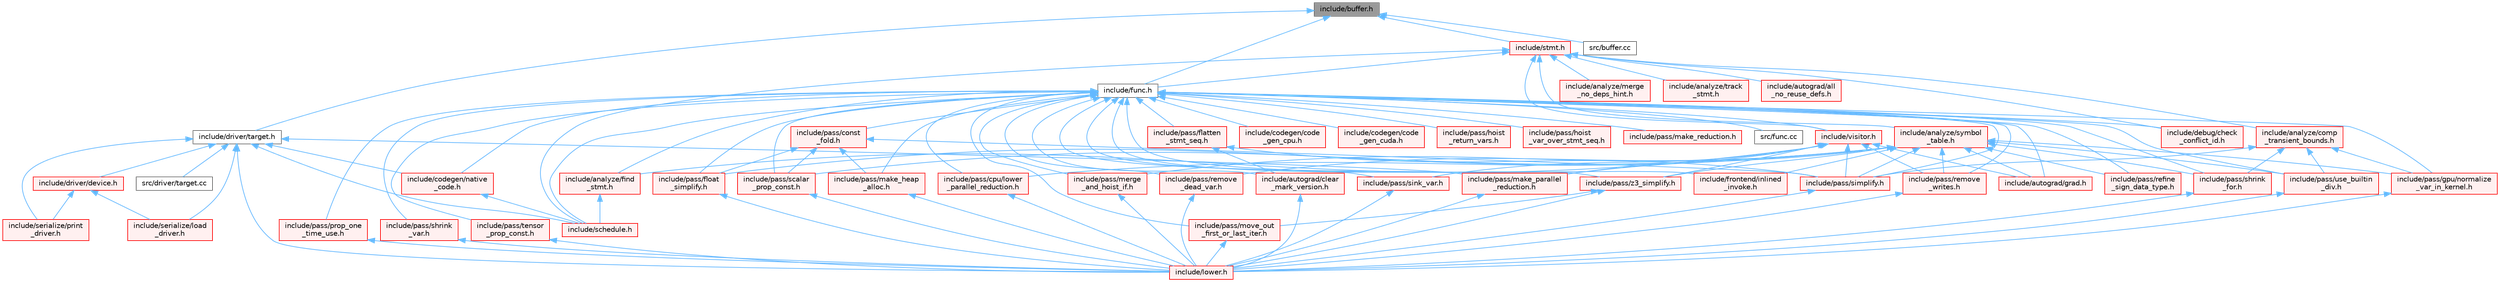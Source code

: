 digraph "include/buffer.h"
{
 // LATEX_PDF_SIZE
  bgcolor="transparent";
  edge [fontname=Helvetica,fontsize=10,labelfontname=Helvetica,labelfontsize=10];
  node [fontname=Helvetica,fontsize=10,shape=box,height=0.2,width=0.4];
  Node1 [label="include/buffer.h",height=0.2,width=0.4,color="gray40", fillcolor="grey60", style="filled", fontcolor="black",tooltip=" "];
  Node1 -> Node2 [dir="back",color="steelblue1",style="solid"];
  Node2 [label="include/driver/target.h",height=0.2,width=0.4,color="grey40", fillcolor="white", style="filled",URL="$target_8h.html",tooltip=" "];
  Node2 -> Node3 [dir="back",color="steelblue1",style="solid"];
  Node3 [label="include/codegen/native\l_code.h",height=0.2,width=0.4,color="red", fillcolor="#FFF0F0", style="filled",URL="$native__code_8h.html",tooltip=" "];
  Node3 -> Node21 [dir="back",color="steelblue1",style="solid"];
  Node21 [label="include/schedule.h",height=0.2,width=0.4,color="red", fillcolor="#FFF0F0", style="filled",URL="$schedule_8h.html",tooltip=" "];
  Node2 -> Node54 [dir="back",color="steelblue1",style="solid"];
  Node54 [label="include/driver/device.h",height=0.2,width=0.4,color="red", fillcolor="#FFF0F0", style="filled",URL="$device_8h.html",tooltip=" "];
  Node54 -> Node184 [dir="back",color="steelblue1",style="solid"];
  Node184 [label="include/serialize/load\l_driver.h",height=0.2,width=0.4,color="red", fillcolor="#FFF0F0", style="filled",URL="$load__driver_8h.html",tooltip=" "];
  Node54 -> Node186 [dir="back",color="steelblue1",style="solid"];
  Node186 [label="include/serialize/print\l_driver.h",height=0.2,width=0.4,color="red", fillcolor="#FFF0F0", style="filled",URL="$print__driver_8h.html",tooltip=" "];
  Node2 -> Node67 [dir="back",color="steelblue1",style="solid"];
  Node67 [label="include/lower.h",height=0.2,width=0.4,color="red", fillcolor="#FFF0F0", style="filled",URL="$lower_8h.html",tooltip=" "];
  Node2 -> Node145 [dir="back",color="steelblue1",style="solid"];
  Node145 [label="include/pass/make_parallel\l_reduction.h",height=0.2,width=0.4,color="red", fillcolor="#FFF0F0", style="filled",URL="$make__parallel__reduction_8h.html",tooltip=" "];
  Node145 -> Node67 [dir="back",color="steelblue1",style="solid"];
  Node2 -> Node21 [dir="back",color="steelblue1",style="solid"];
  Node2 -> Node184 [dir="back",color="steelblue1",style="solid"];
  Node2 -> Node186 [dir="back",color="steelblue1",style="solid"];
  Node2 -> Node191 [dir="back",color="steelblue1",style="solid"];
  Node191 [label="src/driver/target.cc",height=0.2,width=0.4,color="grey40", fillcolor="white", style="filled",URL="$target_8cc.html",tooltip=" "];
  Node1 -> Node56 [dir="back",color="steelblue1",style="solid"];
  Node56 [label="include/func.h",height=0.2,width=0.4,color="grey40", fillcolor="white", style="filled",URL="$func_8h.html",tooltip=" "];
  Node56 -> Node57 [dir="back",color="steelblue1",style="solid"];
  Node57 [label="include/analyze/find\l_stmt.h",height=0.2,width=0.4,color="red", fillcolor="#FFF0F0", style="filled",URL="$find__stmt_8h.html",tooltip=" "];
  Node57 -> Node21 [dir="back",color="steelblue1",style="solid"];
  Node56 -> Node125 [dir="back",color="steelblue1",style="solid"];
  Node125 [label="include/autograd/clear\l_mark_version.h",height=0.2,width=0.4,color="red", fillcolor="#FFF0F0", style="filled",URL="$clear__mark__version_8h.html",tooltip=" "];
  Node125 -> Node67 [dir="back",color="steelblue1",style="solid"];
  Node56 -> Node126 [dir="back",color="steelblue1",style="solid"];
  Node126 [label="include/autograd/grad.h",height=0.2,width=0.4,color="red", fillcolor="#FFF0F0", style="filled",URL="$grad_8h.html",tooltip=" "];
  Node56 -> Node6 [dir="back",color="steelblue1",style="solid"];
  Node6 [label="include/codegen/code\l_gen_cpu.h",height=0.2,width=0.4,color="red", fillcolor="#FFF0F0", style="filled",URL="$code__gen__cpu_8h.html",tooltip=" "];
  Node56 -> Node9 [dir="back",color="steelblue1",style="solid"];
  Node9 [label="include/codegen/code\l_gen_cuda.h",height=0.2,width=0.4,color="red", fillcolor="#FFF0F0", style="filled",URL="$code__gen__cuda_8h.html",tooltip=" "];
  Node56 -> Node3 [dir="back",color="steelblue1",style="solid"];
  Node56 -> Node127 [dir="back",color="steelblue1",style="solid"];
  Node127 [label="include/debug/check\l_conflict_id.h",height=0.2,width=0.4,color="red", fillcolor="#FFF0F0", style="filled",URL="$check__conflict__id_8h.html",tooltip=" "];
  Node56 -> Node129 [dir="back",color="steelblue1",style="solid"];
  Node129 [label="include/frontend/inlined\l_invoke.h",height=0.2,width=0.4,color="red", fillcolor="#FFF0F0", style="filled",URL="$inlined__invoke_8h.html",tooltip=" "];
  Node56 -> Node130 [dir="back",color="steelblue1",style="solid"];
  Node130 [label="include/pass/const\l_fold.h",height=0.2,width=0.4,color="red", fillcolor="#FFF0F0", style="filled",URL="$const__fold_8h.html",tooltip=" "];
  Node130 -> Node132 [dir="back",color="steelblue1",style="solid"];
  Node132 [label="include/pass/float\l_simplify.h",height=0.2,width=0.4,color="red", fillcolor="#FFF0F0", style="filled",URL="$float__simplify_8h.html",tooltip=" "];
  Node132 -> Node67 [dir="back",color="steelblue1",style="solid"];
  Node130 -> Node134 [dir="back",color="steelblue1",style="solid"];
  Node134 [label="include/pass/make_heap\l_alloc.h",height=0.2,width=0.4,color="red", fillcolor="#FFF0F0", style="filled",URL="$make__heap__alloc_8h.html",tooltip=" "];
  Node134 -> Node67 [dir="back",color="steelblue1",style="solid"];
  Node130 -> Node135 [dir="back",color="steelblue1",style="solid"];
  Node135 [label="include/pass/scalar\l_prop_const.h",height=0.2,width=0.4,color="red", fillcolor="#FFF0F0", style="filled",URL="$scalar__prop__const_8h.html",tooltip=" "];
  Node135 -> Node67 [dir="back",color="steelblue1",style="solid"];
  Node130 -> Node82 [dir="back",color="steelblue1",style="solid"];
  Node82 [label="include/pass/simplify.h",height=0.2,width=0.4,color="red", fillcolor="#FFF0F0", style="filled",URL="$simplify_8h.html",tooltip=" "];
  Node82 -> Node67 [dir="back",color="steelblue1",style="solid"];
  Node56 -> Node137 [dir="back",color="steelblue1",style="solid"];
  Node137 [label="include/pass/cpu/lower\l_parallel_reduction.h",height=0.2,width=0.4,color="red", fillcolor="#FFF0F0", style="filled",URL="$cpu_2lower__parallel__reduction_8h.html",tooltip=" "];
  Node137 -> Node67 [dir="back",color="steelblue1",style="solid"];
  Node56 -> Node138 [dir="back",color="steelblue1",style="solid"];
  Node138 [label="include/pass/flatten\l_stmt_seq.h",height=0.2,width=0.4,color="red", fillcolor="#FFF0F0", style="filled",URL="$flatten__stmt__seq_8h.html",tooltip=" "];
  Node138 -> Node125 [dir="back",color="steelblue1",style="solid"];
  Node138 -> Node82 [dir="back",color="steelblue1",style="solid"];
  Node56 -> Node132 [dir="back",color="steelblue1",style="solid"];
  Node56 -> Node95 [dir="back",color="steelblue1",style="solid"];
  Node95 [label="include/pass/gpu/normalize\l_var_in_kernel.h",height=0.2,width=0.4,color="red", fillcolor="#FFF0F0", style="filled",URL="$normalize__var__in__kernel_8h.html",tooltip=" "];
  Node95 -> Node67 [dir="back",color="steelblue1",style="solid"];
  Node56 -> Node142 [dir="back",color="steelblue1",style="solid"];
  Node142 [label="include/pass/hoist\l_return_vars.h",height=0.2,width=0.4,color="red", fillcolor="#FFF0F0", style="filled",URL="$hoist__return__vars_8h.html",tooltip=" "];
  Node56 -> Node144 [dir="back",color="steelblue1",style="solid"];
  Node144 [label="include/pass/hoist\l_var_over_stmt_seq.h",height=0.2,width=0.4,color="red", fillcolor="#FFF0F0", style="filled",URL="$hoist__var__over__stmt__seq_8h.html",tooltip=" "];
  Node56 -> Node134 [dir="back",color="steelblue1",style="solid"];
  Node56 -> Node145 [dir="back",color="steelblue1",style="solid"];
  Node56 -> Node146 [dir="back",color="steelblue1",style="solid"];
  Node146 [label="include/pass/make_reduction.h",height=0.2,width=0.4,color="red", fillcolor="#FFF0F0", style="filled",URL="$make__reduction_8h.html",tooltip=" "];
  Node56 -> Node147 [dir="back",color="steelblue1",style="solid"];
  Node147 [label="include/pass/merge\l_and_hoist_if.h",height=0.2,width=0.4,color="red", fillcolor="#FFF0F0", style="filled",URL="$merge__and__hoist__if_8h.html",tooltip=" "];
  Node147 -> Node67 [dir="back",color="steelblue1",style="solid"];
  Node56 -> Node148 [dir="back",color="steelblue1",style="solid"];
  Node148 [label="include/pass/move_out\l_first_or_last_iter.h",height=0.2,width=0.4,color="red", fillcolor="#FFF0F0", style="filled",URL="$move__out__first__or__last__iter_8h.html",tooltip=" "];
  Node148 -> Node67 [dir="back",color="steelblue1",style="solid"];
  Node56 -> Node150 [dir="back",color="steelblue1",style="solid"];
  Node150 [label="include/pass/prop_one\l_time_use.h",height=0.2,width=0.4,color="red", fillcolor="#FFF0F0", style="filled",URL="$prop__one__time__use_8h.html",tooltip=" "];
  Node150 -> Node67 [dir="back",color="steelblue1",style="solid"];
  Node56 -> Node151 [dir="back",color="steelblue1",style="solid"];
  Node151 [label="include/pass/refine\l_sign_data_type.h",height=0.2,width=0.4,color="red", fillcolor="#FFF0F0", style="filled",URL="$refine__sign__data__type_8h.html",tooltip=" "];
  Node56 -> Node153 [dir="back",color="steelblue1",style="solid"];
  Node153 [label="include/pass/remove\l_dead_var.h",height=0.2,width=0.4,color="red", fillcolor="#FFF0F0", style="filled",URL="$remove__dead__var_8h.html",tooltip=" "];
  Node153 -> Node67 [dir="back",color="steelblue1",style="solid"];
  Node56 -> Node154 [dir="back",color="steelblue1",style="solid"];
  Node154 [label="include/pass/remove\l_writes.h",height=0.2,width=0.4,color="red", fillcolor="#FFF0F0", style="filled",URL="$remove__writes_8h.html",tooltip=" "];
  Node154 -> Node67 [dir="back",color="steelblue1",style="solid"];
  Node56 -> Node135 [dir="back",color="steelblue1",style="solid"];
  Node56 -> Node66 [dir="back",color="steelblue1",style="solid"];
  Node66 [label="include/pass/shrink\l_for.h",height=0.2,width=0.4,color="red", fillcolor="#FFF0F0", style="filled",URL="$shrink__for_8h.html",tooltip=" "];
  Node66 -> Node67 [dir="back",color="steelblue1",style="solid"];
  Node56 -> Node80 [dir="back",color="steelblue1",style="solid"];
  Node80 [label="include/pass/shrink\l_var.h",height=0.2,width=0.4,color="red", fillcolor="#FFF0F0", style="filled",URL="$shrink__var_8h.html",tooltip=" "];
  Node80 -> Node67 [dir="back",color="steelblue1",style="solid"];
  Node56 -> Node82 [dir="back",color="steelblue1",style="solid"];
  Node56 -> Node156 [dir="back",color="steelblue1",style="solid"];
  Node156 [label="include/pass/sink_var.h",height=0.2,width=0.4,color="red", fillcolor="#FFF0F0", style="filled",URL="$sink__var_8h.html",tooltip=" "];
  Node156 -> Node67 [dir="back",color="steelblue1",style="solid"];
  Node56 -> Node157 [dir="back",color="steelblue1",style="solid"];
  Node157 [label="include/pass/tensor\l_prop_const.h",height=0.2,width=0.4,color="red", fillcolor="#FFF0F0", style="filled",URL="$tensor__prop__const_8h.html",tooltip=" "];
  Node157 -> Node67 [dir="back",color="steelblue1",style="solid"];
  Node56 -> Node90 [dir="back",color="steelblue1",style="solid"];
  Node90 [label="include/pass/use_builtin\l_div.h",height=0.2,width=0.4,color="red", fillcolor="#FFF0F0", style="filled",URL="$use__builtin__div_8h.html",tooltip=" "];
  Node90 -> Node67 [dir="back",color="steelblue1",style="solid"];
  Node56 -> Node158 [dir="back",color="steelblue1",style="solid"];
  Node158 [label="include/pass/z3_simplify.h",height=0.2,width=0.4,color="red", fillcolor="#FFF0F0", style="filled",URL="$z3__simplify_8h.html",tooltip=" "];
  Node158 -> Node67 [dir="back",color="steelblue1",style="solid"];
  Node158 -> Node148 [dir="back",color="steelblue1",style="solid"];
  Node56 -> Node21 [dir="back",color="steelblue1",style="solid"];
  Node56 -> Node159 [dir="back",color="steelblue1",style="solid"];
  Node159 [label="include/visitor.h",height=0.2,width=0.4,color="red", fillcolor="#FFF0F0", style="filled",URL="$visitor_8h.html",tooltip=" "];
  Node159 -> Node57 [dir="back",color="steelblue1",style="solid"];
  Node159 -> Node126 [dir="back",color="steelblue1",style="solid"];
  Node159 -> Node145 [dir="back",color="steelblue1",style="solid"];
  Node159 -> Node154 [dir="back",color="steelblue1",style="solid"];
  Node159 -> Node82 [dir="back",color="steelblue1",style="solid"];
  Node159 -> Node156 [dir="back",color="steelblue1",style="solid"];
  Node159 -> Node158 [dir="back",color="steelblue1",style="solid"];
  Node56 -> Node183 [dir="back",color="steelblue1",style="solid"];
  Node183 [label="src/func.cc",height=0.2,width=0.4,color="grey40", fillcolor="white", style="filled",URL="$func_8cc.html",tooltip=" "];
  Node1 -> Node192 [dir="back",color="steelblue1",style="solid"];
  Node192 [label="include/stmt.h",height=0.2,width=0.4,color="red", fillcolor="#FFF0F0", style="filled",URL="$stmt_8h.html",tooltip=" "];
  Node192 -> Node76 [dir="back",color="steelblue1",style="solid"];
  Node76 [label="include/analyze/comp\l_transient_bounds.h",height=0.2,width=0.4,color="red", fillcolor="#FFF0F0", style="filled",URL="$comp__transient__bounds_8h.html",tooltip=" "];
  Node76 -> Node95 [dir="back",color="steelblue1",style="solid"];
  Node76 -> Node66 [dir="back",color="steelblue1",style="solid"];
  Node76 -> Node82 [dir="back",color="steelblue1",style="solid"];
  Node76 -> Node90 [dir="back",color="steelblue1",style="solid"];
  Node192 -> Node193 [dir="back",color="steelblue1",style="solid"];
  Node193 [label="include/analyze/merge\l_no_deps_hint.h",height=0.2,width=0.4,color="red", fillcolor="#FFF0F0", style="filled",URL="$merge__no__deps__hint_8h.html",tooltip=" "];
  Node192 -> Node194 [dir="back",color="steelblue1",style="solid"];
  Node194 [label="include/analyze/symbol\l_table.h",height=0.2,width=0.4,color="red", fillcolor="#FFF0F0", style="filled",URL="$symbol__table_8h.html",tooltip=" "];
  Node194 -> Node126 [dir="back",color="steelblue1",style="solid"];
  Node194 -> Node129 [dir="back",color="steelblue1",style="solid"];
  Node194 -> Node137 [dir="back",color="steelblue1",style="solid"];
  Node194 -> Node132 [dir="back",color="steelblue1",style="solid"];
  Node194 -> Node95 [dir="back",color="steelblue1",style="solid"];
  Node194 -> Node145 [dir="back",color="steelblue1",style="solid"];
  Node194 -> Node147 [dir="back",color="steelblue1",style="solid"];
  Node194 -> Node151 [dir="back",color="steelblue1",style="solid"];
  Node194 -> Node153 [dir="back",color="steelblue1",style="solid"];
  Node194 -> Node154 [dir="back",color="steelblue1",style="solid"];
  Node194 -> Node135 [dir="back",color="steelblue1",style="solid"];
  Node194 -> Node66 [dir="back",color="steelblue1",style="solid"];
  Node194 -> Node82 [dir="back",color="steelblue1",style="solid"];
  Node194 -> Node90 [dir="back",color="steelblue1",style="solid"];
  Node194 -> Node158 [dir="back",color="steelblue1",style="solid"];
  Node192 -> Node204 [dir="back",color="steelblue1",style="solid"];
  Node204 [label="include/analyze/track\l_stmt.h",height=0.2,width=0.4,color="red", fillcolor="#FFF0F0", style="filled",URL="$track__stmt_8h.html",tooltip=" "];
  Node192 -> Node206 [dir="back",color="steelblue1",style="solid"];
  Node206 [label="include/autograd/all\l_no_reuse_defs.h",height=0.2,width=0.4,color="red", fillcolor="#FFF0F0", style="filled",URL="$all__no__reuse__defs_8h.html",tooltip=" "];
  Node192 -> Node127 [dir="back",color="steelblue1",style="solid"];
  Node192 -> Node56 [dir="back",color="steelblue1",style="solid"];
  Node192 -> Node21 [dir="back",color="steelblue1",style="solid"];
  Node192 -> Node159 [dir="back",color="steelblue1",style="solid"];
  Node1 -> Node213 [dir="back",color="steelblue1",style="solid"];
  Node213 [label="src/buffer.cc",height=0.2,width=0.4,color="grey40", fillcolor="white", style="filled",URL="$buffer_8cc.html",tooltip=" "];
}
